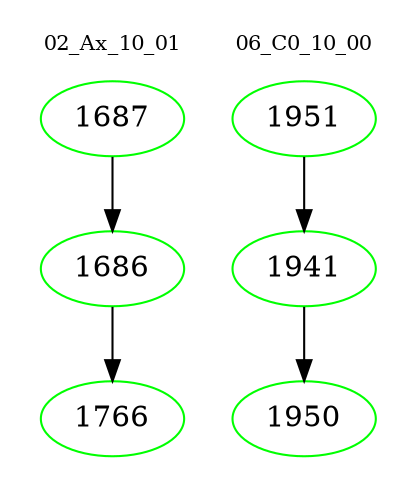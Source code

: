 digraph{
subgraph cluster_0 {
color = white
label = "02_Ax_10_01";
fontsize=10;
T0_1687 [label="1687", color="green"]
T0_1687 -> T0_1686 [color="black"]
T0_1686 [label="1686", color="green"]
T0_1686 -> T0_1766 [color="black"]
T0_1766 [label="1766", color="green"]
}
subgraph cluster_1 {
color = white
label = "06_C0_10_00";
fontsize=10;
T1_1951 [label="1951", color="green"]
T1_1951 -> T1_1941 [color="black"]
T1_1941 [label="1941", color="green"]
T1_1941 -> T1_1950 [color="black"]
T1_1950 [label="1950", color="green"]
}
}
